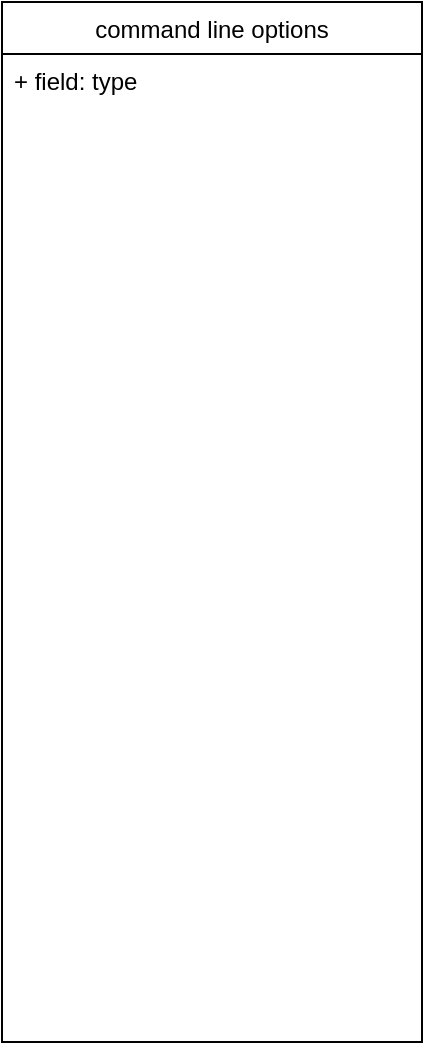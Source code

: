 <mxfile version="17.4.2" type="device"><diagram id="IBz-oxlFElU4XflulDTr" name="Page-1"><mxGraphModel dx="679" dy="853" grid="1" gridSize="10" guides="1" tooltips="1" connect="1" arrows="1" fold="1" page="1" pageScale="1" pageWidth="850" pageHeight="1100" math="0" shadow="0"><root><mxCell id="0"/><mxCell id="1" parent="0"/><mxCell id="LJVC-bdqGL-xyZS0YiUz-2" value="command line options" style="swimlane;fontStyle=0;childLayout=stackLayout;horizontal=1;startSize=26;fillColor=none;horizontalStack=0;resizeParent=1;resizeParentMax=0;resizeLast=0;collapsible=1;marginBottom=0;" vertex="1" parent="1"><mxGeometry x="40" y="140" width="210" height="520" as="geometry"/></mxCell><mxCell id="LJVC-bdqGL-xyZS0YiUz-3" value="+ field: type" style="text;strokeColor=none;fillColor=none;align=left;verticalAlign=top;spacingLeft=4;spacingRight=4;overflow=hidden;rotatable=0;points=[[0,0.5],[1,0.5]];portConstraint=eastwest;" vertex="1" parent="LJVC-bdqGL-xyZS0YiUz-2"><mxGeometry y="26" width="210" height="494" as="geometry"/></mxCell></root></mxGraphModel></diagram></mxfile>
